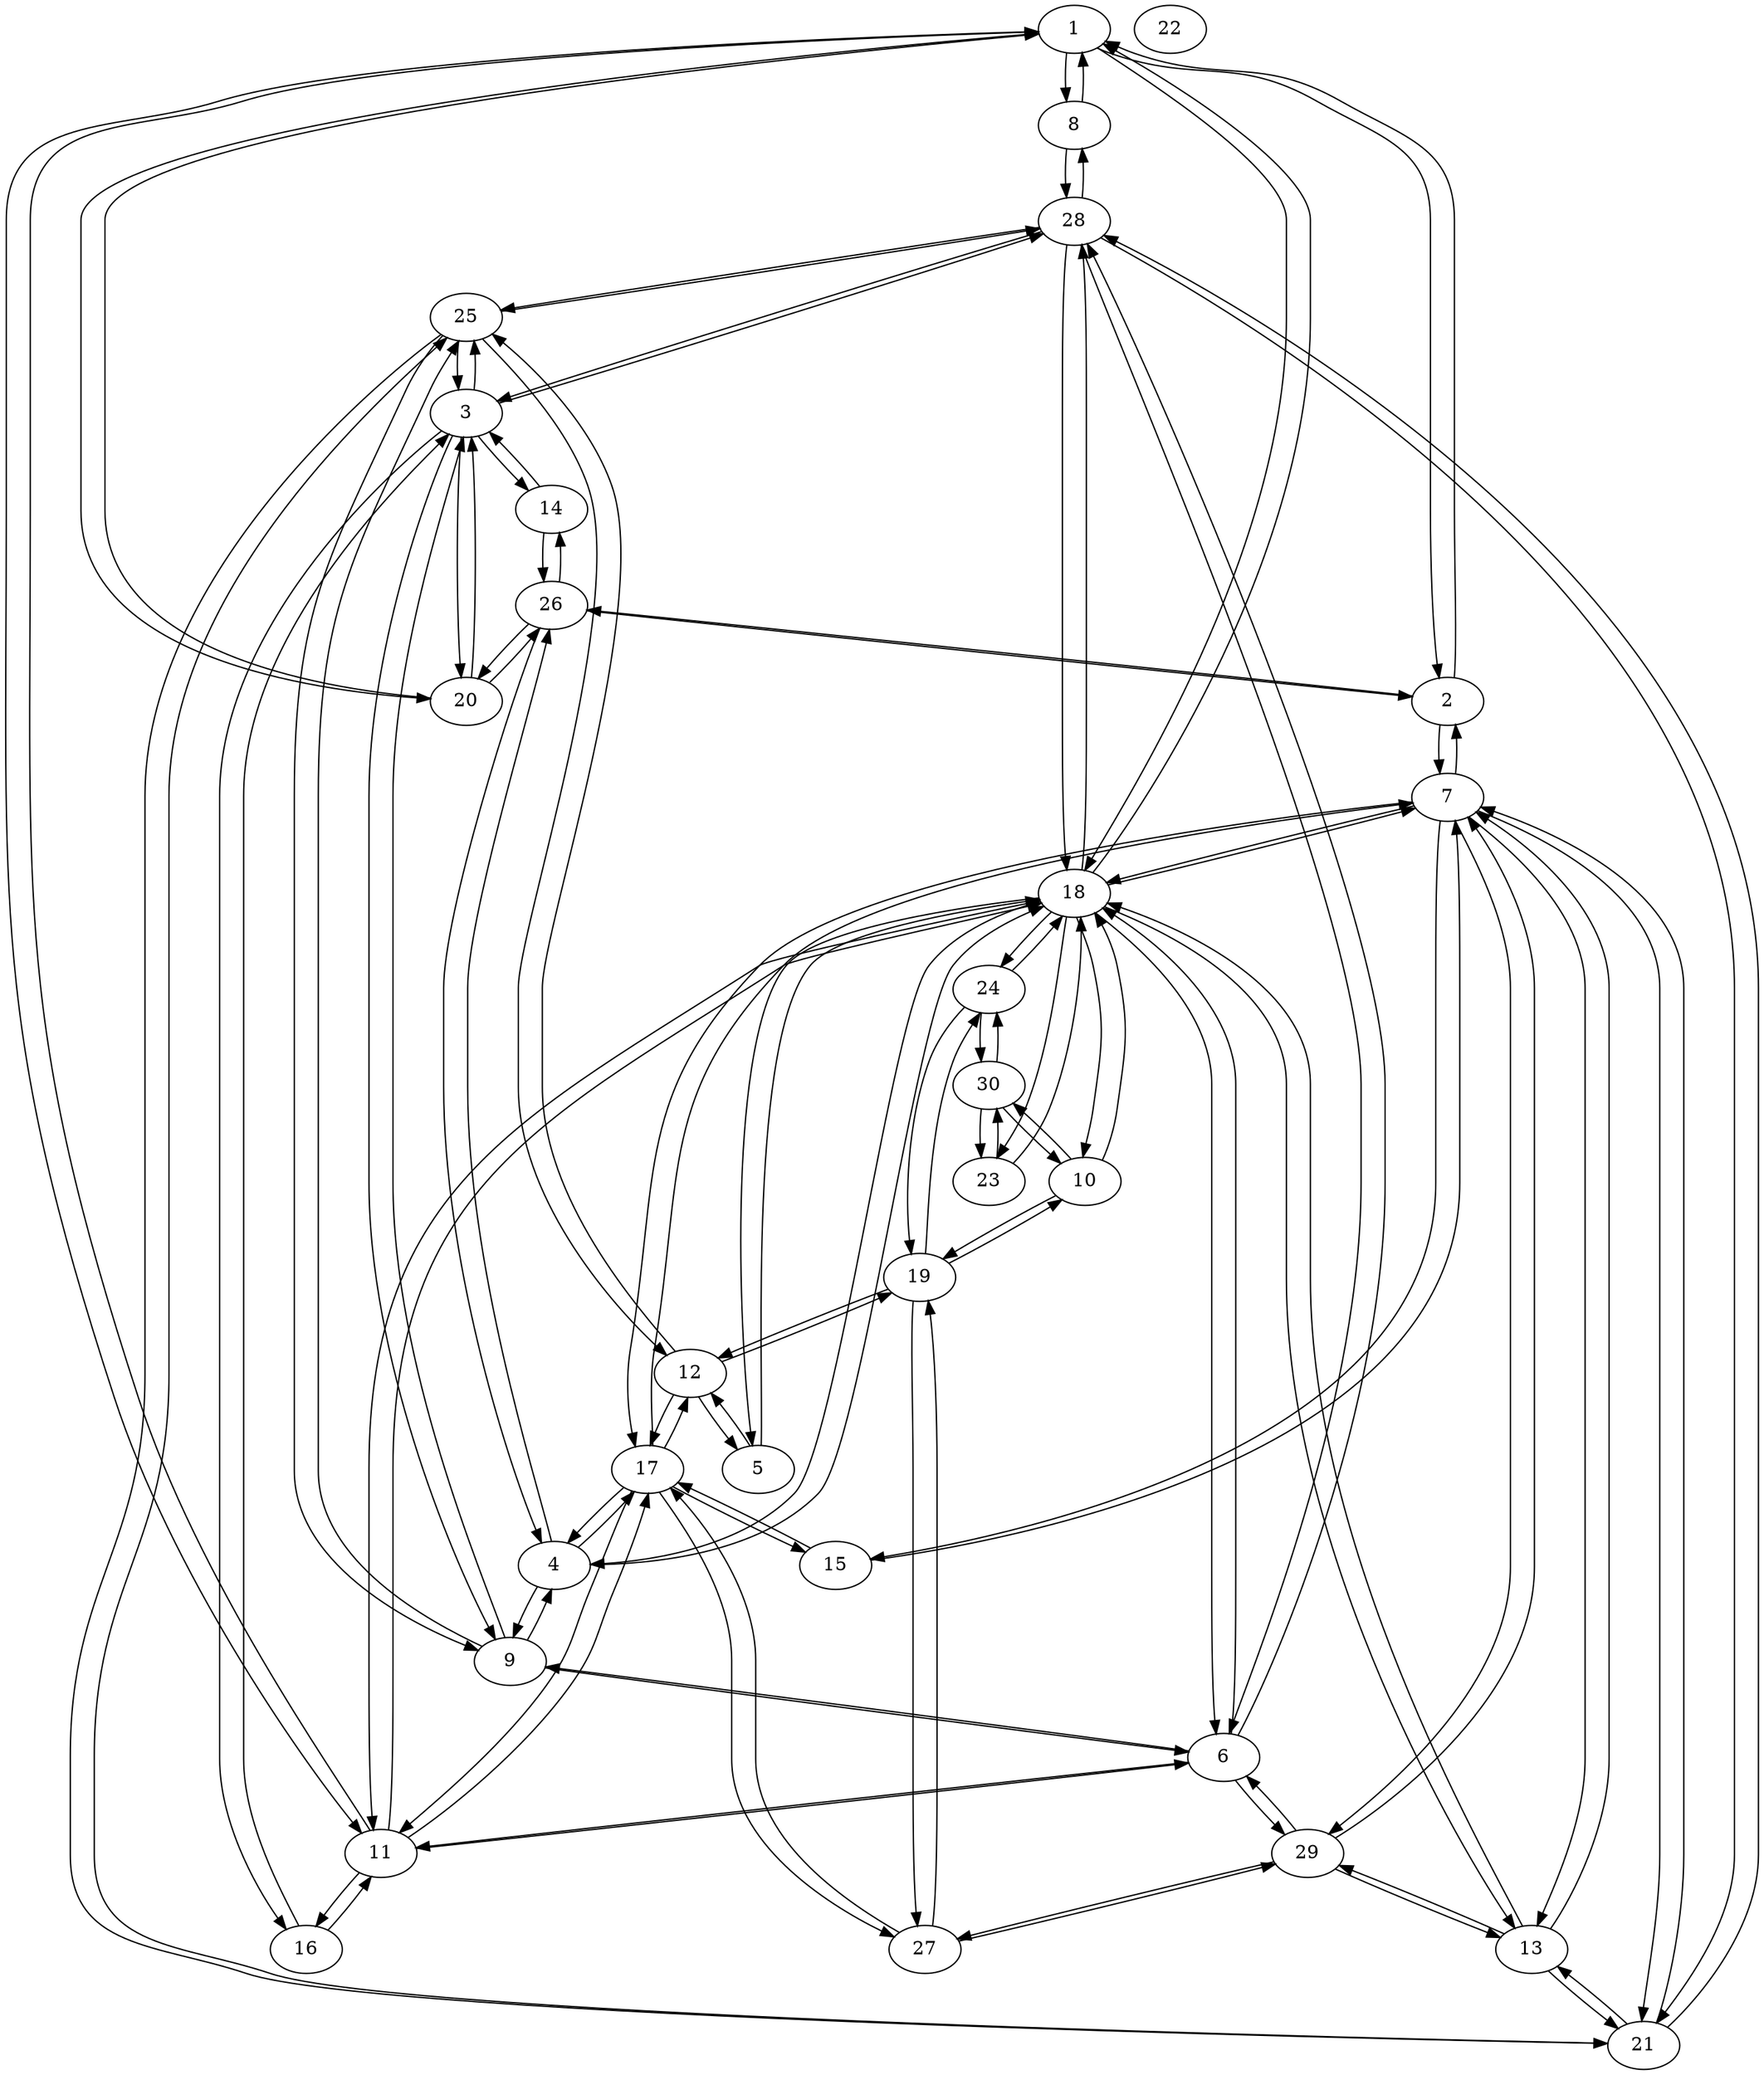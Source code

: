 digraph sample {
1 -> 8;
8 -> 1;
1 -> 18;
18 -> 1;
2 -> 1;
1 -> 2;
3 -> 14;
14 -> 3;
3 -> 28;
28 -> 3;
4 -> 17;
17 -> 4;
4 -> 18;
18 -> 4;
5 -> 12;
12 -> 5;
5 -> 18;
18 -> 5;
6 -> 11;
11 -> 6;
7 -> 2;
2 -> 7;
7 -> 13;
13 -> 7;
7 -> 18;
18 -> 7;
7 -> 21;
21 -> 7;
9 -> 3;
3 -> 9;
9 -> 4;
4 -> 9;
9 -> 6;
6 -> 9;
9 -> 25;
25 -> 9;
10 -> 19;
19 -> 10;
11 -> 1;
1 -> 11;
11 -> 16;
16 -> 11;
12 -> 19;
19 -> 12;
12 -> 25;
25 -> 12;
13 -> 18;
18 -> 13;
13 -> 21;
21 -> 13;
15 -> 7;
7 -> 15;
16 -> 3;
3 -> 16;
17 -> 7;
7 -> 17;
17 -> 11;
11 -> 17;
17 -> 12;
12 -> 17;
17 -> 15;
15 -> 17;
18 -> 6;
6 -> 18;
18 -> 10;
10 -> 18;
18 -> 11;
11 -> 18;
18 -> 23;
23 -> 18;
18 -> 24;
24 -> 18;
20 -> 1;
1 -> 20;
20 -> 3;
3 -> 20;
20 -> 26;
26 -> 20;
21 -> 25;
25 -> 21;
21 -> 28;
28 -> 21;
24 -> 19;
19 -> 24;
25 -> 3;
3 -> 25;
26 -> 2;
2 -> 26;
26 -> 4;
4 -> 26;
26 -> 14;
14 -> 26;
27 -> 17;
17 -> 27;
27 -> 19;
19 -> 27;
27 -> 29;
29 -> 27;
28 -> 6;
6 -> 28;
28 -> 8;
8 -> 28;
28 -> 18;
18 -> 28;
28 -> 25;
25 -> 28;
29 -> 6;
6 -> 29;
29 -> 7;
7 -> 29;
29 -> 13;
13 -> 29;
30 -> 10;
10 -> 30;
30 -> 23;
23 -> 30;
30 -> 24;
24 -> 30;
22;
}